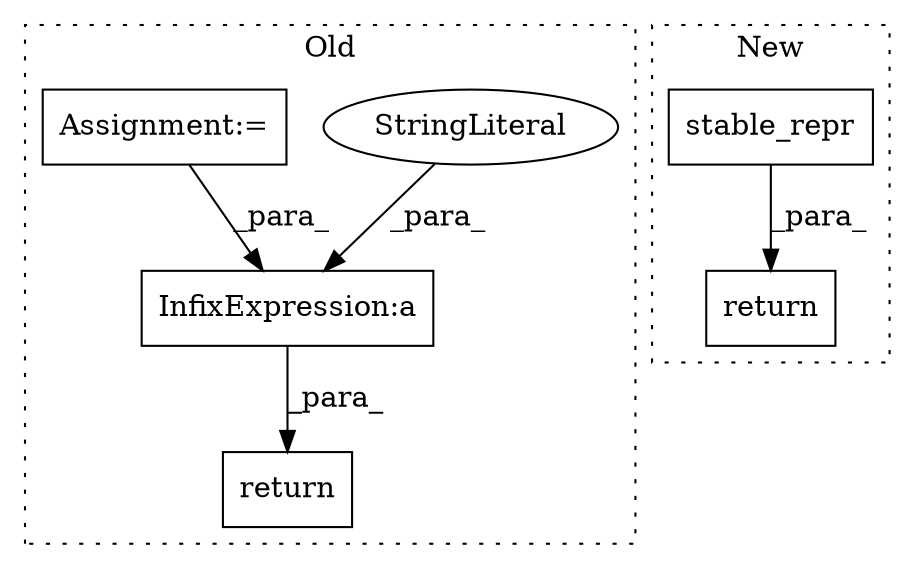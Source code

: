 digraph G {
subgraph cluster0 {
1 [label="return" a="41" s="24561" l="7" shape="box"];
3 [label="InfixExpression:a" a="27" s="24745" l="3" shape="box"];
4 [label="StringLiteral" a="45" s="24748" l="3" shape="ellipse"];
5 [label="Assignment:=" a="7" s="24707" l="34" shape="box"];
label = "Old";
style="dotted";
}
subgraph cluster1 {
2 [label="stable_repr" a="32" s="24876,24889" l="12,1" shape="box"];
6 [label="return" a="41" s="24983" l="7" shape="box"];
label = "New";
style="dotted";
}
2 -> 6 [label="_para_"];
3 -> 1 [label="_para_"];
4 -> 3 [label="_para_"];
5 -> 3 [label="_para_"];
}
